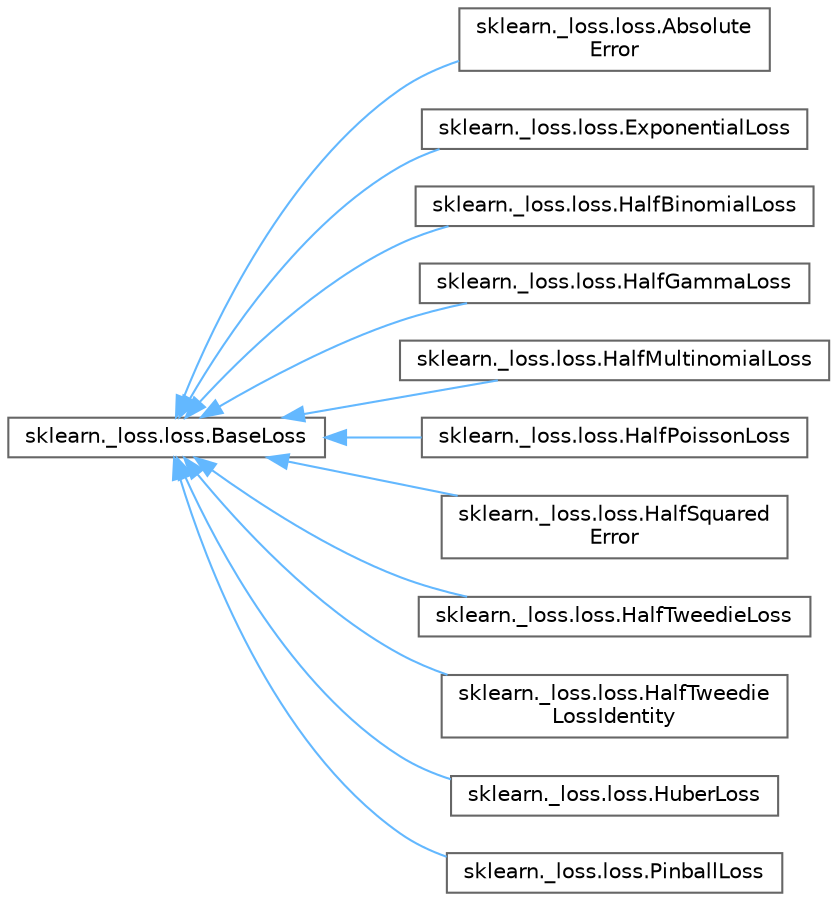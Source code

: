 digraph "Graphical Class Hierarchy"
{
 // LATEX_PDF_SIZE
  bgcolor="transparent";
  edge [fontname=Helvetica,fontsize=10,labelfontname=Helvetica,labelfontsize=10];
  node [fontname=Helvetica,fontsize=10,shape=box,height=0.2,width=0.4];
  rankdir="LR";
  Node0 [id="Node000000",label="sklearn._loss.loss.BaseLoss",height=0.2,width=0.4,color="grey40", fillcolor="white", style="filled",URL="$d4/db8/classsklearn_1_1__loss_1_1loss_1_1BaseLoss.html",tooltip=" "];
  Node0 -> Node1 [id="edge5562_Node000000_Node000001",dir="back",color="steelblue1",style="solid",tooltip=" "];
  Node1 [id="Node000001",label="sklearn._loss.loss.Absolute\lError",height=0.2,width=0.4,color="grey40", fillcolor="white", style="filled",URL="$d8/d5a/classsklearn_1_1__loss_1_1loss_1_1AbsoluteError.html",tooltip=" "];
  Node0 -> Node2 [id="edge5563_Node000000_Node000002",dir="back",color="steelblue1",style="solid",tooltip=" "];
  Node2 [id="Node000002",label="sklearn._loss.loss.ExponentialLoss",height=0.2,width=0.4,color="grey40", fillcolor="white", style="filled",URL="$df/d39/classsklearn_1_1__loss_1_1loss_1_1ExponentialLoss.html",tooltip=" "];
  Node0 -> Node3 [id="edge5564_Node000000_Node000003",dir="back",color="steelblue1",style="solid",tooltip=" "];
  Node3 [id="Node000003",label="sklearn._loss.loss.HalfBinomialLoss",height=0.2,width=0.4,color="grey40", fillcolor="white", style="filled",URL="$dd/daa/classsklearn_1_1__loss_1_1loss_1_1HalfBinomialLoss.html",tooltip=" "];
  Node0 -> Node4 [id="edge5565_Node000000_Node000004",dir="back",color="steelblue1",style="solid",tooltip=" "];
  Node4 [id="Node000004",label="sklearn._loss.loss.HalfGammaLoss",height=0.2,width=0.4,color="grey40", fillcolor="white", style="filled",URL="$da/db0/classsklearn_1_1__loss_1_1loss_1_1HalfGammaLoss.html",tooltip=" "];
  Node0 -> Node5 [id="edge5566_Node000000_Node000005",dir="back",color="steelblue1",style="solid",tooltip=" "];
  Node5 [id="Node000005",label="sklearn._loss.loss.HalfMultinomialLoss",height=0.2,width=0.4,color="grey40", fillcolor="white", style="filled",URL="$d5/d6d/classsklearn_1_1__loss_1_1loss_1_1HalfMultinomialLoss.html",tooltip=" "];
  Node0 -> Node6 [id="edge5567_Node000000_Node000006",dir="back",color="steelblue1",style="solid",tooltip=" "];
  Node6 [id="Node000006",label="sklearn._loss.loss.HalfPoissonLoss",height=0.2,width=0.4,color="grey40", fillcolor="white", style="filled",URL="$d5/df7/classsklearn_1_1__loss_1_1loss_1_1HalfPoissonLoss.html",tooltip=" "];
  Node0 -> Node7 [id="edge5568_Node000000_Node000007",dir="back",color="steelblue1",style="solid",tooltip=" "];
  Node7 [id="Node000007",label="sklearn._loss.loss.HalfSquared\lError",height=0.2,width=0.4,color="grey40", fillcolor="white", style="filled",URL="$dc/da9/classsklearn_1_1__loss_1_1loss_1_1HalfSquaredError.html",tooltip=" "];
  Node0 -> Node8 [id="edge5569_Node000000_Node000008",dir="back",color="steelblue1",style="solid",tooltip=" "];
  Node8 [id="Node000008",label="sklearn._loss.loss.HalfTweedieLoss",height=0.2,width=0.4,color="grey40", fillcolor="white", style="filled",URL="$da/d0e/classsklearn_1_1__loss_1_1loss_1_1HalfTweedieLoss.html",tooltip=" "];
  Node0 -> Node9 [id="edge5570_Node000000_Node000009",dir="back",color="steelblue1",style="solid",tooltip=" "];
  Node9 [id="Node000009",label="sklearn._loss.loss.HalfTweedie\lLossIdentity",height=0.2,width=0.4,color="grey40", fillcolor="white", style="filled",URL="$d0/d83/classsklearn_1_1__loss_1_1loss_1_1HalfTweedieLossIdentity.html",tooltip=" "];
  Node0 -> Node10 [id="edge5571_Node000000_Node000010",dir="back",color="steelblue1",style="solid",tooltip=" "];
  Node10 [id="Node000010",label="sklearn._loss.loss.HuberLoss",height=0.2,width=0.4,color="grey40", fillcolor="white", style="filled",URL="$da/d63/classsklearn_1_1__loss_1_1loss_1_1HuberLoss.html",tooltip=" "];
  Node0 -> Node11 [id="edge5572_Node000000_Node000011",dir="back",color="steelblue1",style="solid",tooltip=" "];
  Node11 [id="Node000011",label="sklearn._loss.loss.PinballLoss",height=0.2,width=0.4,color="grey40", fillcolor="white", style="filled",URL="$d0/d1f/classsklearn_1_1__loss_1_1loss_1_1PinballLoss.html",tooltip=" "];
}
